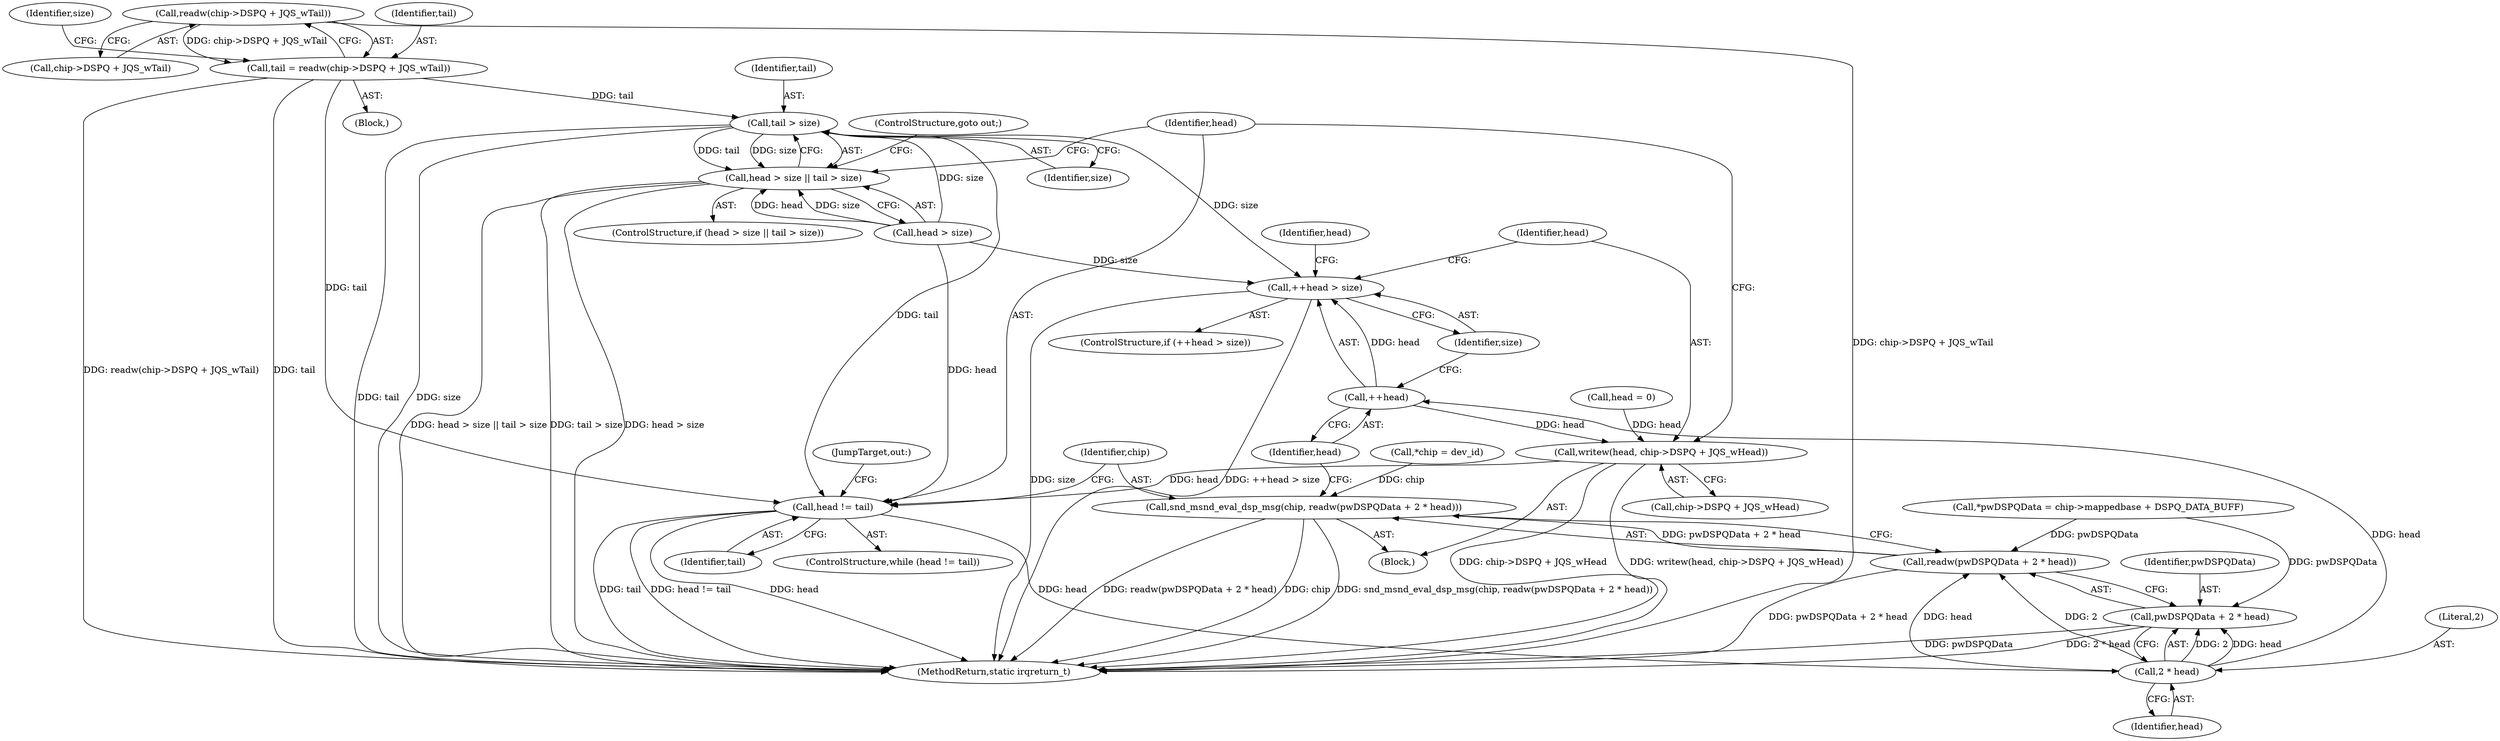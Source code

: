 digraph "0_linux_20e2b791796bd68816fa115f12be5320de2b8021_0@API" {
"1000133" [label="(Call,readw(chip->DSPQ + JQS_wTail))"];
"1000131" [label="(Call,tail = readw(chip->DSPQ + JQS_wTail))"];
"1000152" [label="(Call,tail > size)"];
"1000148" [label="(Call,head > size || tail > size)"];
"1000157" [label="(Call,head != tail)"];
"1000166" [label="(Call,2 * head)"];
"1000163" [label="(Call,readw(pwDSPQData + 2 * head))"];
"1000161" [label="(Call,snd_msnd_eval_dsp_msg(chip, readw(pwDSPQData + 2 * head)))"];
"1000164" [label="(Call,pwDSPQData + 2 * head)"];
"1000171" [label="(Call,++head)"];
"1000170" [label="(Call,++head > size)"];
"1000177" [label="(Call,writew(head, chip->DSPQ + JQS_wHead))"];
"1000165" [label="(Identifier,pwDSPQData)"];
"1000162" [label="(Identifier,chip)"];
"1000113" [label="(Call,*pwDSPQData = chip->mappedbase + DSPQ_DATA_BUFF)"];
"1000153" [label="(Identifier,tail)"];
"1000171" [label="(Call,++head)"];
"1000159" [label="(Identifier,tail)"];
"1000177" [label="(Call,writew(head, chip->DSPQ + JQS_wHead))"];
"1000179" [label="(Call,chip->DSPQ + JQS_wHead)"];
"1000163" [label="(Call,readw(pwDSPQData + 2 * head))"];
"1000133" [label="(Call,readw(chip->DSPQ + JQS_wTail))"];
"1000167" [label="(Literal,2)"];
"1000161" [label="(Call,snd_msnd_eval_dsp_msg(chip, readw(pwDSPQData + 2 * head)))"];
"1000164" [label="(Call,pwDSPQData + 2 * head)"];
"1000154" [label="(Identifier,size)"];
"1000170" [label="(Call,++head > size)"];
"1000134" [label="(Call,chip->DSPQ + JQS_wTail)"];
"1000158" [label="(Identifier,head)"];
"1000169" [label="(ControlStructure,if (++head > size))"];
"1000174" [label="(Call,head = 0)"];
"1000155" [label="(ControlStructure,goto out;)"];
"1000178" [label="(Identifier,head)"];
"1000147" [label="(ControlStructure,if (head > size || tail > size))"];
"1000148" [label="(Call,head > size || tail > size)"];
"1000166" [label="(Call,2 * head)"];
"1000168" [label="(Identifier,head)"];
"1000131" [label="(Call,tail = readw(chip->DSPQ + JQS_wTail))"];
"1000109" [label="(Call,*chip = dev_id)"];
"1000157" [label="(Call,head != tail)"];
"1000175" [label="(Identifier,head)"];
"1000140" [label="(Identifier,size)"];
"1000160" [label="(Block,)"];
"1000149" [label="(Call,head > size)"];
"1000193" [label="(MethodReturn,static irqreturn_t)"];
"1000173" [label="(Identifier,size)"];
"1000172" [label="(Identifier,head)"];
"1000184" [label="(JumpTarget,out:)"];
"1000107" [label="(Block,)"];
"1000156" [label="(ControlStructure,while (head != tail))"];
"1000152" [label="(Call,tail > size)"];
"1000132" [label="(Identifier,tail)"];
"1000133" -> "1000131"  [label="AST: "];
"1000133" -> "1000134"  [label="CFG: "];
"1000134" -> "1000133"  [label="AST: "];
"1000131" -> "1000133"  [label="CFG: "];
"1000133" -> "1000193"  [label="DDG: chip->DSPQ + JQS_wTail"];
"1000133" -> "1000131"  [label="DDG: chip->DSPQ + JQS_wTail"];
"1000131" -> "1000107"  [label="AST: "];
"1000132" -> "1000131"  [label="AST: "];
"1000140" -> "1000131"  [label="CFG: "];
"1000131" -> "1000193"  [label="DDG: readw(chip->DSPQ + JQS_wTail)"];
"1000131" -> "1000193"  [label="DDG: tail"];
"1000131" -> "1000152"  [label="DDG: tail"];
"1000131" -> "1000157"  [label="DDG: tail"];
"1000152" -> "1000148"  [label="AST: "];
"1000152" -> "1000154"  [label="CFG: "];
"1000153" -> "1000152"  [label="AST: "];
"1000154" -> "1000152"  [label="AST: "];
"1000148" -> "1000152"  [label="CFG: "];
"1000152" -> "1000193"  [label="DDG: tail"];
"1000152" -> "1000193"  [label="DDG: size"];
"1000152" -> "1000148"  [label="DDG: tail"];
"1000152" -> "1000148"  [label="DDG: size"];
"1000149" -> "1000152"  [label="DDG: size"];
"1000152" -> "1000157"  [label="DDG: tail"];
"1000152" -> "1000170"  [label="DDG: size"];
"1000148" -> "1000147"  [label="AST: "];
"1000148" -> "1000149"  [label="CFG: "];
"1000149" -> "1000148"  [label="AST: "];
"1000155" -> "1000148"  [label="CFG: "];
"1000158" -> "1000148"  [label="CFG: "];
"1000148" -> "1000193"  [label="DDG: tail > size"];
"1000148" -> "1000193"  [label="DDG: head > size"];
"1000148" -> "1000193"  [label="DDG: head > size || tail > size"];
"1000149" -> "1000148"  [label="DDG: head"];
"1000149" -> "1000148"  [label="DDG: size"];
"1000157" -> "1000156"  [label="AST: "];
"1000157" -> "1000159"  [label="CFG: "];
"1000158" -> "1000157"  [label="AST: "];
"1000159" -> "1000157"  [label="AST: "];
"1000162" -> "1000157"  [label="CFG: "];
"1000184" -> "1000157"  [label="CFG: "];
"1000157" -> "1000193"  [label="DDG: tail"];
"1000157" -> "1000193"  [label="DDG: head != tail"];
"1000157" -> "1000193"  [label="DDG: head"];
"1000177" -> "1000157"  [label="DDG: head"];
"1000149" -> "1000157"  [label="DDG: head"];
"1000157" -> "1000166"  [label="DDG: head"];
"1000166" -> "1000164"  [label="AST: "];
"1000166" -> "1000168"  [label="CFG: "];
"1000167" -> "1000166"  [label="AST: "];
"1000168" -> "1000166"  [label="AST: "];
"1000164" -> "1000166"  [label="CFG: "];
"1000166" -> "1000163"  [label="DDG: 2"];
"1000166" -> "1000163"  [label="DDG: head"];
"1000166" -> "1000164"  [label="DDG: 2"];
"1000166" -> "1000164"  [label="DDG: head"];
"1000166" -> "1000171"  [label="DDG: head"];
"1000163" -> "1000161"  [label="AST: "];
"1000163" -> "1000164"  [label="CFG: "];
"1000164" -> "1000163"  [label="AST: "];
"1000161" -> "1000163"  [label="CFG: "];
"1000163" -> "1000193"  [label="DDG: pwDSPQData + 2 * head"];
"1000163" -> "1000161"  [label="DDG: pwDSPQData + 2 * head"];
"1000113" -> "1000163"  [label="DDG: pwDSPQData"];
"1000161" -> "1000160"  [label="AST: "];
"1000162" -> "1000161"  [label="AST: "];
"1000172" -> "1000161"  [label="CFG: "];
"1000161" -> "1000193"  [label="DDG: readw(pwDSPQData + 2 * head)"];
"1000161" -> "1000193"  [label="DDG: chip"];
"1000161" -> "1000193"  [label="DDG: snd_msnd_eval_dsp_msg(chip, readw(pwDSPQData + 2 * head))"];
"1000109" -> "1000161"  [label="DDG: chip"];
"1000165" -> "1000164"  [label="AST: "];
"1000164" -> "1000193"  [label="DDG: 2 * head"];
"1000164" -> "1000193"  [label="DDG: pwDSPQData"];
"1000113" -> "1000164"  [label="DDG: pwDSPQData"];
"1000171" -> "1000170"  [label="AST: "];
"1000171" -> "1000172"  [label="CFG: "];
"1000172" -> "1000171"  [label="AST: "];
"1000173" -> "1000171"  [label="CFG: "];
"1000171" -> "1000170"  [label="DDG: head"];
"1000171" -> "1000177"  [label="DDG: head"];
"1000170" -> "1000169"  [label="AST: "];
"1000170" -> "1000173"  [label="CFG: "];
"1000173" -> "1000170"  [label="AST: "];
"1000175" -> "1000170"  [label="CFG: "];
"1000178" -> "1000170"  [label="CFG: "];
"1000170" -> "1000193"  [label="DDG: size"];
"1000170" -> "1000193"  [label="DDG: ++head > size"];
"1000149" -> "1000170"  [label="DDG: size"];
"1000177" -> "1000160"  [label="AST: "];
"1000177" -> "1000179"  [label="CFG: "];
"1000178" -> "1000177"  [label="AST: "];
"1000179" -> "1000177"  [label="AST: "];
"1000158" -> "1000177"  [label="CFG: "];
"1000177" -> "1000193"  [label="DDG: chip->DSPQ + JQS_wHead"];
"1000177" -> "1000193"  [label="DDG: writew(head, chip->DSPQ + JQS_wHead)"];
"1000174" -> "1000177"  [label="DDG: head"];
}
